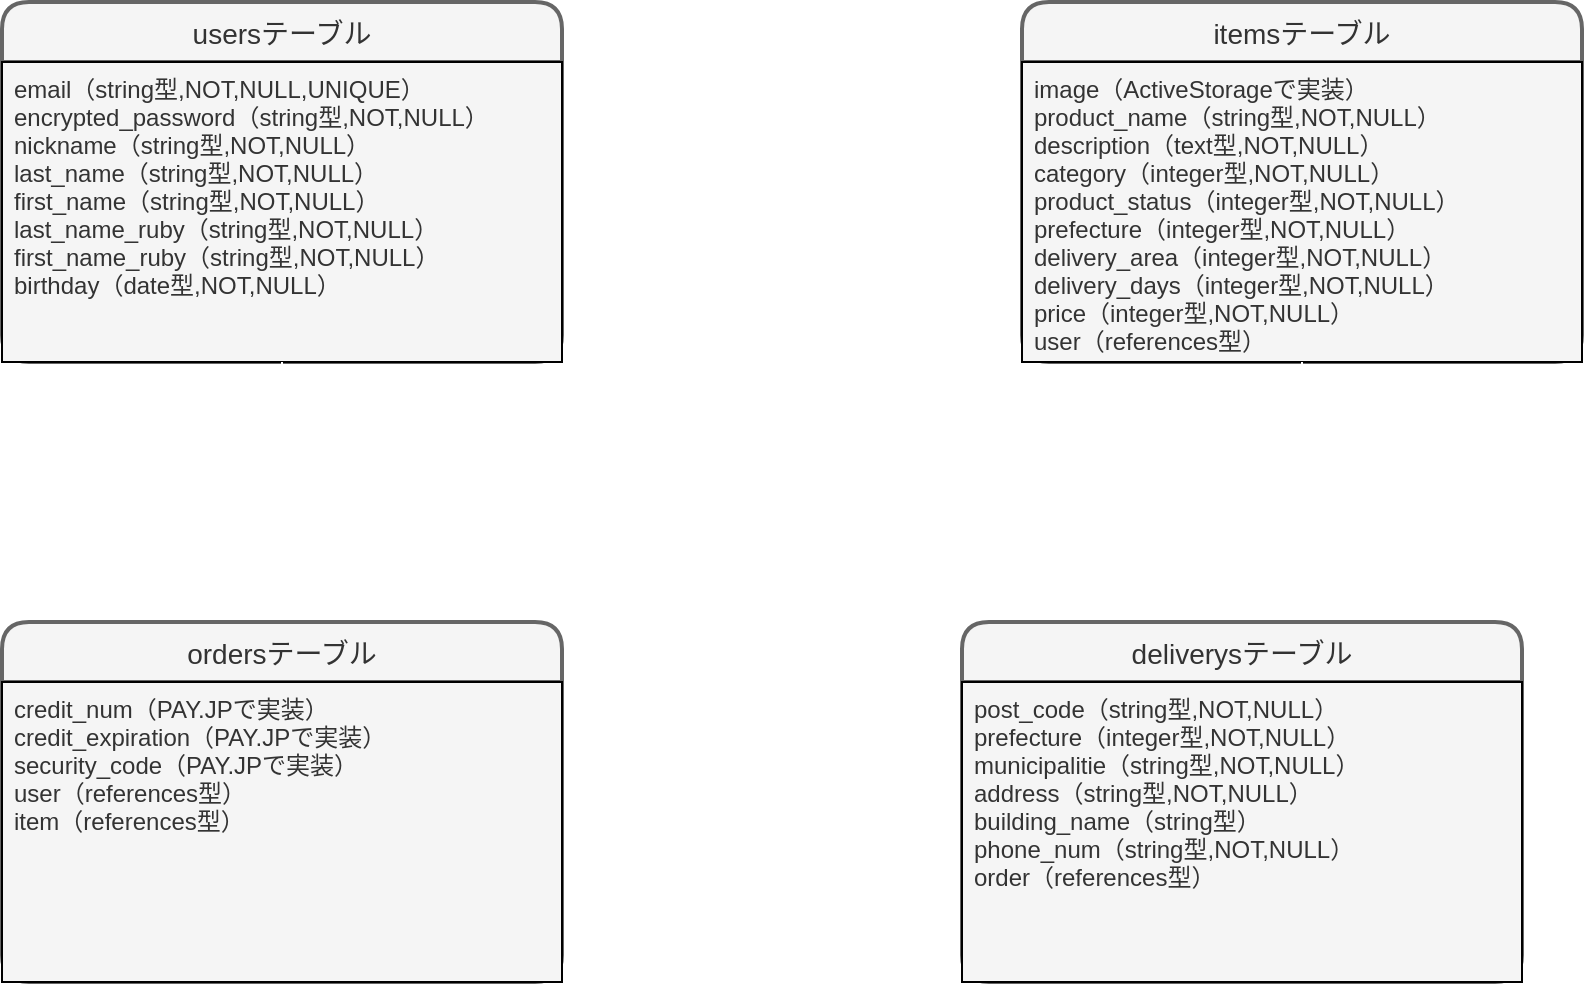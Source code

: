 <mxfile>
    <diagram id="2pWyjn501HzOvGmxztZ6" name="ページ1">
        <mxGraphModel dx="412" dy="680" grid="1" gridSize="10" guides="1" tooltips="1" connect="1" arrows="1" fold="1" page="1" pageScale="1" pageWidth="827" pageHeight="1169" math="0" shadow="0">
            <root>
                <mxCell id="0"/>
                <mxCell id="1" parent="0"/>
                <mxCell id="Pwn0DisWdHATNPfZV2v9-24" style="edgeStyle=orthogonalEdgeStyle;rounded=0;orthogonalLoop=1;jettySize=auto;html=1;entryX=0;entryY=0.4;entryDx=0;entryDy=0;entryPerimeter=0;startArrow=ERone;startFill=0;startSize=15;endArrow=ERmany;endFill=0;endSize=15;targetPerimeterSpacing=0;strokeColor=#FFFFFF;fontFamily=Helvetica;" edge="1" parent="1" source="Pwn0DisWdHATNPfZV2v9-17" target="Pwn0DisWdHATNPfZV2v9-16">
                    <mxGeometry relative="1" as="geometry"/>
                </mxCell>
                <mxCell id="Pwn0DisWdHATNPfZV2v9-17" value="usersテーブル" style="swimlane;childLayout=stackLayout;horizontal=1;startSize=30;horizontalStack=0;rounded=1;fontSize=14;fontStyle=0;strokeWidth=2;resizeParent=0;resizeLast=1;shadow=0;dashed=0;align=center;fillColor=#f5f5f5;strokeColor=#666666;fontColor=#333333;labelPosition=center;verticalLabelPosition=middle;verticalAlign=middle;" parent="1" vertex="1">
                    <mxGeometry x="20" y="550" width="280" height="180" as="geometry"/>
                </mxCell>
                <mxCell id="Pwn0DisWdHATNPfZV2v9-18" value="email（string型,NOT,NULL,UNIQUE）&#10;encrypted_password（string型,NOT,NULL）&#10;nickname（string型,NOT,NULL）&#10;last_name（string型,NOT,NULL）&#10;first_name（string型,NOT,NULL）&#10;last_name_ruby（string型,NOT,NULL）&#10;first_name_ruby（string型,NOT,NULL）&#10;birthday（date型,NOT,NULL）" style="align=left;fillColor=#f5f5f5;spacingLeft=4;fontSize=12;verticalAlign=top;resizable=0;rotatable=0;part=1;fontColor=#333333;strokeColor=#000000;" parent="Pwn0DisWdHATNPfZV2v9-17" vertex="1">
                    <mxGeometry y="30" width="280" height="150" as="geometry"/>
                </mxCell>
                <mxCell id="Pwn0DisWdHATNPfZV2v9-19" value="itemsテーブル" style="swimlane;childLayout=stackLayout;horizontal=1;startSize=30;horizontalStack=0;rounded=1;fontSize=14;fontStyle=0;strokeWidth=2;resizeParent=0;resizeLast=1;shadow=0;dashed=0;align=center;fillColor=#f5f5f5;strokeColor=#666666;fontColor=#333333;" parent="1" vertex="1">
                    <mxGeometry x="530" y="550" width="280" height="180" as="geometry"/>
                </mxCell>
                <mxCell id="Pwn0DisWdHATNPfZV2v9-16" value="image（ActiveStorageで実装）&#10;product_name（string型,NOT,NULL）&#10;description（text型,NOT,NULL）&#10;category（integer型,NOT,NULL）&#10;product_status（integer型,NOT,NULL）&#10;prefecture（integer型,NOT,NULL）&#10;delivery_area（integer型,NOT,NULL）&#10;delivery_days（integer型,NOT,NULL）&#10;price（integer型,NOT,NULL）&#10;user（references型）" style="align=left;fillColor=#f5f5f5;spacingLeft=4;fontSize=12;verticalAlign=top;resizable=0;rotatable=0;part=1;fontColor=#333333;strokeColor=#000000;" vertex="1" parent="Pwn0DisWdHATNPfZV2v9-19">
                    <mxGeometry y="30" width="280" height="150" as="geometry"/>
                </mxCell>
                <mxCell id="Pwn0DisWdHATNPfZV2v9-20" value="" style="align=left;fillColor=#f5f5f5;spacingLeft=4;fontSize=12;verticalAlign=top;resizable=0;rotatable=0;part=1;fontColor=#333333;strokeColor=#000000;" parent="Pwn0DisWdHATNPfZV2v9-19" vertex="1">
                    <mxGeometry y="180" width="280" as="geometry"/>
                </mxCell>
                <mxCell id="Pwn0DisWdHATNPfZV2v9-33" style="edgeStyle=orthogonalEdgeStyle;rounded=0;orthogonalLoop=1;jettySize=auto;html=1;entryX=1;entryY=0.5;entryDx=0;entryDy=0;startArrow=ERone;startFill=0;startSize=15;endArrow=ERone;endFill=0;endSize=15;targetPerimeterSpacing=0;strokeColor=#FFFFFF;fontFamily=Helvetica;" edge="1" parent="1" source="Pwn0DisWdHATNPfZV2v9-21" target="Pwn0DisWdHATNPfZV2v9-2">
                    <mxGeometry relative="1" as="geometry">
                        <Array as="points">
                            <mxPoint x="450" y="965"/>
                            <mxPoint x="450" y="965"/>
                        </Array>
                    </mxGeometry>
                </mxCell>
                <mxCell id="Pwn0DisWdHATNPfZV2v9-21" value="deliverysテーブル" style="swimlane;childLayout=stackLayout;horizontal=1;startSize=30;horizontalStack=0;rounded=1;fontSize=14;fontStyle=0;strokeWidth=2;resizeParent=0;resizeLast=1;shadow=0;dashed=0;align=center;fillColor=#f5f5f5;strokeColor=#666666;fontColor=#333333;" parent="1" vertex="1">
                    <mxGeometry x="500" y="860" width="280" height="180" as="geometry"/>
                </mxCell>
                <mxCell id="Pwn0DisWdHATNPfZV2v9-22" value="post_code（string型,NOT,NULL）&#10;prefecture（integer型,NOT,NULL）&#10;municipalitie（string型,NOT,NULL）&#10;address（string型,NOT,NULL）&#10;building_name（string型）&#10;phone_num（string型,NOT,NULL）&#10;order（references型）" style="align=left;fillColor=#f5f5f5;spacingLeft=4;fontSize=12;verticalAlign=top;resizable=0;rotatable=0;part=1;fontColor=#333333;strokeColor=#000000;" parent="Pwn0DisWdHATNPfZV2v9-21" vertex="1">
                    <mxGeometry y="30" width="280" height="150" as="geometry"/>
                </mxCell>
                <mxCell id="Pwn0DisWdHATNPfZV2v9-26" style="edgeStyle=orthogonalEdgeStyle;rounded=0;orthogonalLoop=1;jettySize=auto;html=1;exitX=0.5;exitY=0;exitDx=0;exitDy=0;entryX=0.5;entryY=1;entryDx=0;entryDy=0;startArrow=ERmany;startFill=0;startSize=15;endArrow=ERone;endFill=0;endSize=15;targetPerimeterSpacing=0;strokeColor=#FFFFFF;fontFamily=Helvetica;" edge="1" parent="1" source="Pwn0DisWdHATNPfZV2v9-1" target="Pwn0DisWdHATNPfZV2v9-18">
                    <mxGeometry relative="1" as="geometry"/>
                </mxCell>
                <mxCell id="Pwn0DisWdHATNPfZV2v9-27" style="edgeStyle=orthogonalEdgeStyle;rounded=0;orthogonalLoop=1;jettySize=auto;html=1;startArrow=ERone;startFill=0;startSize=15;endArrow=ERone;endFill=0;endSize=15;targetPerimeterSpacing=0;strokeColor=#FFFFFF;fontFamily=Helvetica;" edge="1" parent="1" source="Pwn0DisWdHATNPfZV2v9-1" target="Pwn0DisWdHATNPfZV2v9-16">
                    <mxGeometry relative="1" as="geometry">
                        <Array as="points">
                            <mxPoint x="210" y="800"/>
                            <mxPoint x="670" y="800"/>
                        </Array>
                    </mxGeometry>
                </mxCell>
                <mxCell id="Pwn0DisWdHATNPfZV2v9-1" value="ordersテーブル" style="swimlane;childLayout=stackLayout;horizontal=1;startSize=30;horizontalStack=0;rounded=1;fontSize=14;fontStyle=0;strokeWidth=2;resizeParent=0;resizeLast=1;shadow=0;dashed=0;align=center;fillColor=#f5f5f5;strokeColor=#666666;fontColor=#333333;" vertex="1" parent="1">
                    <mxGeometry x="20" y="860" width="280" height="180" as="geometry"/>
                </mxCell>
                <mxCell id="Pwn0DisWdHATNPfZV2v9-2" value="credit_num（PAY.JPで実装）&#10;credit_expiration（PAY.JPで実装）&#10;security_code（PAY.JPで実装）&#10;user（references型）&#10;item（references型）" style="align=left;fillColor=#f5f5f5;spacingLeft=4;fontSize=12;verticalAlign=top;resizable=0;rotatable=0;part=1;fontColor=#333333;strokeColor=#000000;" vertex="1" parent="Pwn0DisWdHATNPfZV2v9-1">
                    <mxGeometry y="30" width="280" height="150" as="geometry"/>
                </mxCell>
            </root>
        </mxGraphModel>
    </diagram>
</mxfile>